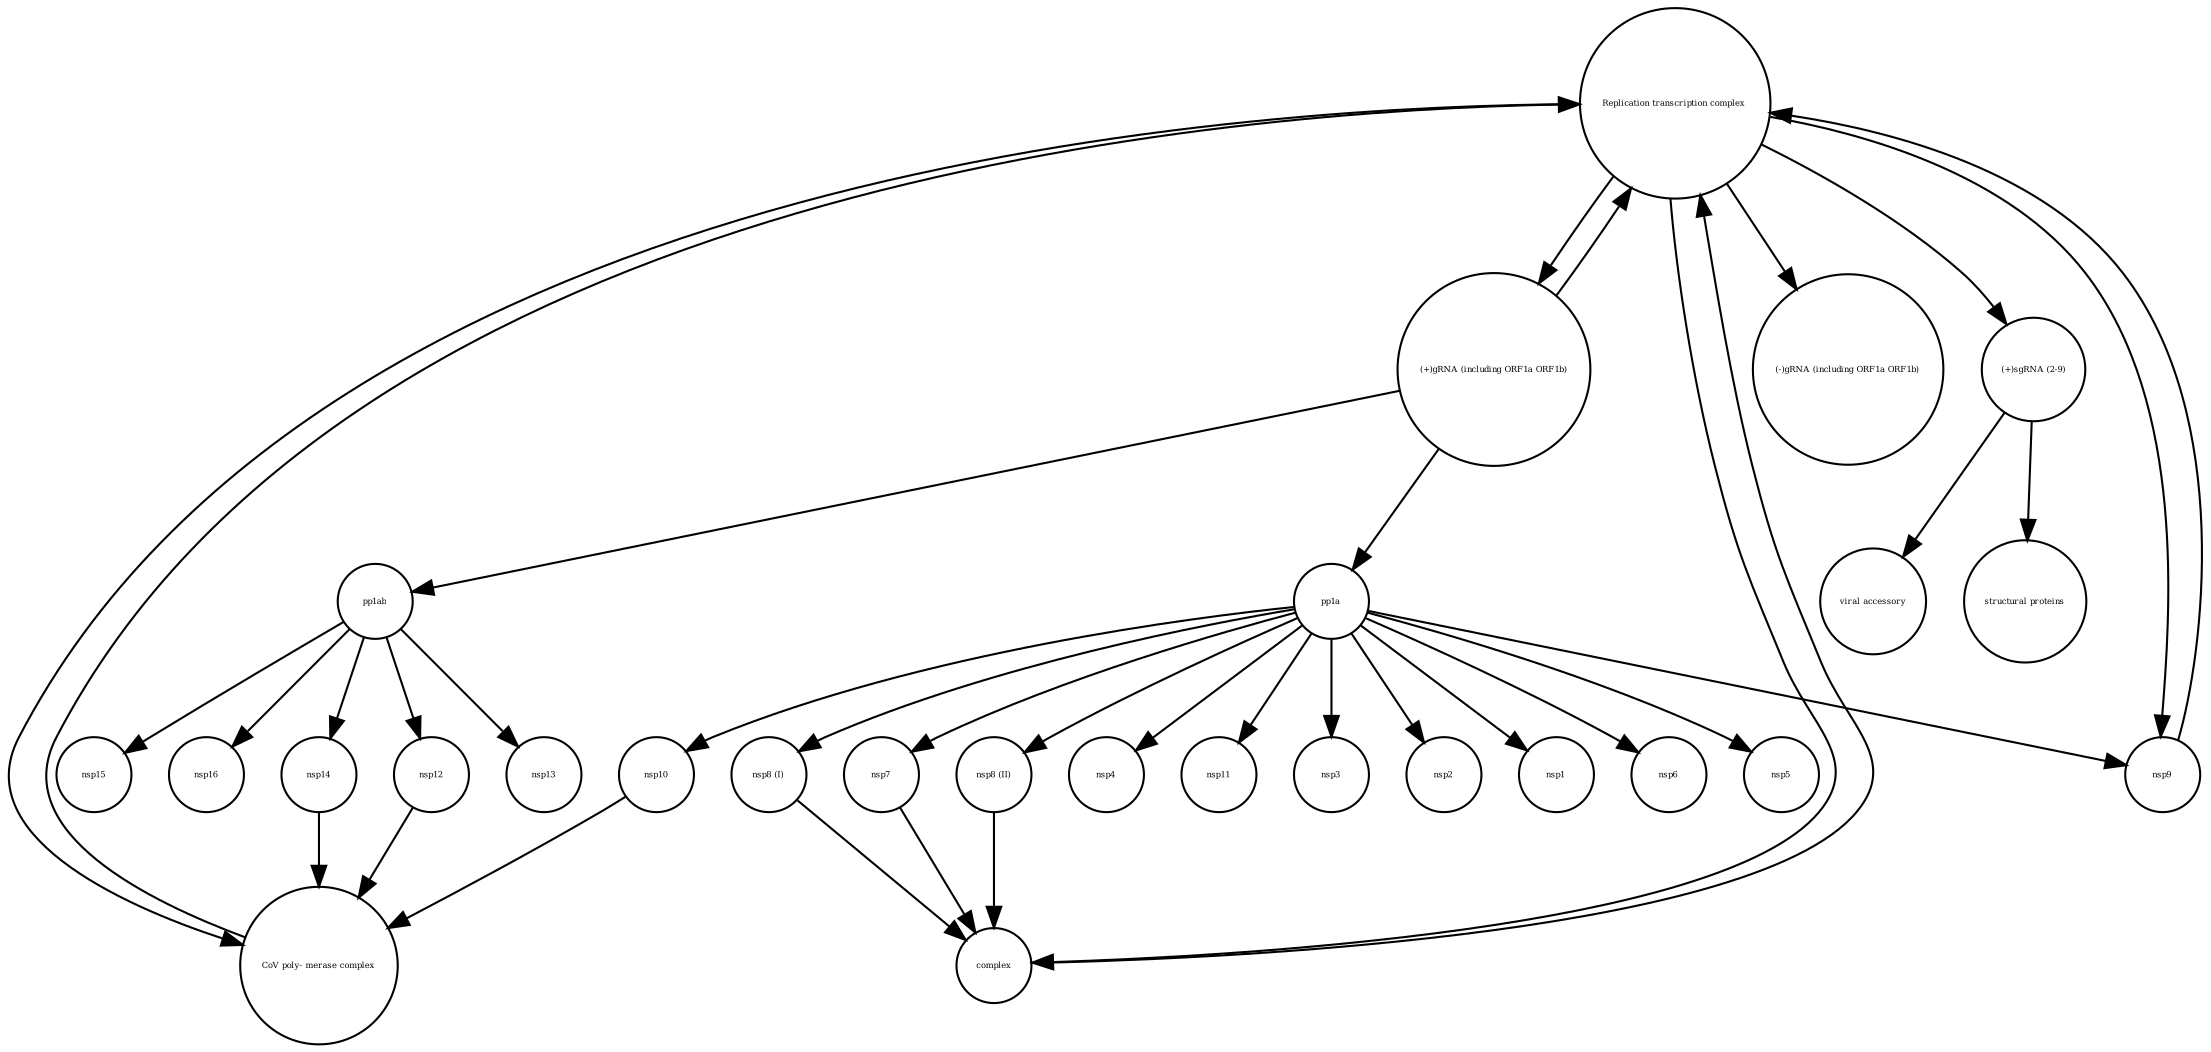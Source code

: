 strict digraph  {
"(+)sgRNA (2-9)" [annotation="", bipartite=0, cls="nucleic acid feature", fontsize=4, label="(+)sgRNA (2-9)", shape=circle];
pp1a [annotation="", bipartite=0, cls=macromolecule, fontsize=4, label=pp1a, shape=circle];
nsp7 [annotation="", bipartite=0, cls=macromolecule, fontsize=4, label=nsp7, shape=circle];
"nsp8 (II)" [annotation="", bipartite=0, cls=macromolecule, fontsize=4, label="nsp8 (II)", shape=circle];
"viral accessory" [annotation="", bipartite=0, cls=macromolecule, fontsize=4, label="viral accessory", shape=circle];
nsp12 [annotation="", bipartite=0, cls=macromolecule, fontsize=4, label=nsp12, shape=circle];
nsp15 [annotation="", bipartite=0, cls=macromolecule, fontsize=4, label=nsp15, shape=circle];
nsp2 [annotation="", bipartite=0, cls=macromolecule, fontsize=4, label=nsp2, shape=circle];
nsp1 [annotation="", bipartite=0, cls=macromolecule, fontsize=4, label=nsp1, shape=circle];
nsp16 [annotation="", bipartite=0, cls=macromolecule, fontsize=4, label=nsp16, shape=circle];
"(+)gRNA (including ORF1a ORF1b)" [annotation="", bipartite=0, cls="nucleic acid feature", fontsize=4, label="(+)gRNA (including ORF1a ORF1b)", shape=circle];
pp1ab [annotation="", bipartite=0, cls=macromolecule, fontsize=4, label=pp1ab, shape=circle];
nsp6 [annotation="", bipartite=0, cls=macromolecule, fontsize=4, label=nsp6, shape=circle];
nsp10 [annotation="", bipartite=0, cls=macromolecule, fontsize=4, label=nsp10, shape=circle];
nsp5 [annotation="", bipartite=0, cls=macromolecule, fontsize=4, label=nsp5, shape=circle];
nsp13 [annotation="", bipartite=0, cls=macromolecule, fontsize=4, label=nsp13, shape=circle];
nsp4 [annotation="", bipartite=0, cls=macromolecule, fontsize=4, label=nsp4, shape=circle];
complex [annotation="", bipartite=0, cls=complex, fontsize=4, label=complex, shape=circle];
"nsp8 (I)" [annotation="", bipartite=0, cls=macromolecule, fontsize=4, label="nsp8 (I)", shape=circle];
"structural proteins" [annotation="", bipartite=0, cls=macromolecule, fontsize=4, label="structural proteins", shape=circle];
"(-)gRNA (including ORF1a ORF1b)" [annotation="", bipartite=0, cls="nucleic acid feature", fontsize=4, label="(-)gRNA (including ORF1a ORF1b)", shape=circle];
nsp11 [annotation="", bipartite=0, cls=macromolecule, fontsize=4, label=nsp11, shape=circle];
"Replication transcription complex " [annotation="", bipartite=0, cls=complex, fontsize=4, label="Replication transcription complex ", shape=circle];
nsp9 [annotation="", bipartite=0, cls=macromolecule, fontsize=4, label=nsp9, shape=circle];
nsp3 [annotation="", bipartite=0, cls=macromolecule, fontsize=4, label=nsp3, shape=circle];
nsp14 [annotation="", bipartite=0, cls=macromolecule, fontsize=4, label=nsp14, shape=circle];
"CoV poly- merase complex" [annotation="", bipartite=0, cls=complex, fontsize=4, label="CoV poly- merase complex", shape=circle];
"(+)sgRNA (2-9)" -> "viral accessory"  [annotation="", interaction_type="necessary stimulation"];
"(+)sgRNA (2-9)" -> "structural proteins"  [annotation="", interaction_type="necessary stimulation"];
pp1a -> nsp4  [annotation="", interaction_type=production];
pp1a -> "nsp8 (I)"  [annotation="", interaction_type=production];
pp1a -> nsp9  [annotation="", interaction_type=production];
pp1a -> nsp3  [annotation="", interaction_type=production];
pp1a -> nsp6  [annotation="", interaction_type=production];
pp1a -> nsp7  [annotation="", interaction_type=production];
pp1a -> "nsp8 (II)"  [annotation="", interaction_type=production];
pp1a -> nsp11  [annotation="", interaction_type=production];
pp1a -> nsp2  [annotation="", interaction_type=production];
pp1a -> nsp1  [annotation="", interaction_type=production];
pp1a -> nsp10  [annotation="", interaction_type=production];
pp1a -> nsp5  [annotation="", interaction_type=production];
nsp7 -> complex  [annotation="", interaction_type=production];
"nsp8 (II)" -> complex  [annotation="", interaction_type=production];
nsp12 -> "CoV poly- merase complex"  [annotation="", interaction_type=production];
"(+)gRNA (including ORF1a ORF1b)" -> pp1a  [annotation="", interaction_type="necessary stimulation"];
"(+)gRNA (including ORF1a ORF1b)" -> "Replication transcription complex "  [annotation="", interaction_type=production];
"(+)gRNA (including ORF1a ORF1b)" -> pp1ab  [annotation="", interaction_type="necessary stimulation"];
pp1ab -> nsp14  [annotation="", interaction_type=production];
pp1ab -> nsp12  [annotation="", interaction_type=production];
pp1ab -> nsp15  [annotation="", interaction_type=production];
pp1ab -> nsp16  [annotation="", interaction_type=production];
pp1ab -> nsp13  [annotation="", interaction_type=production];
nsp10 -> "CoV poly- merase complex"  [annotation="", interaction_type=production];
complex -> "Replication transcription complex "  [annotation="", interaction_type=production];
"nsp8 (I)" -> complex  [annotation="", interaction_type=production];
"Replication transcription complex " -> "(+)sgRNA (2-9)"  [annotation="", interaction_type="necessary stimulation"];
"Replication transcription complex " -> complex  [annotation="", interaction_type=production];
"Replication transcription complex " -> nsp9  [annotation="", interaction_type=production];
"Replication transcription complex " -> "(+)gRNA (including ORF1a ORF1b)"  [annotation="", interaction_type=production];
"Replication transcription complex " -> "(-)gRNA (including ORF1a ORF1b)"  [annotation="", interaction_type=production];
"Replication transcription complex " -> "CoV poly- merase complex"  [annotation="", interaction_type=production];
nsp9 -> "Replication transcription complex "  [annotation="", interaction_type=production];
nsp14 -> "CoV poly- merase complex"  [annotation="", interaction_type=production];
"CoV poly- merase complex" -> "Replication transcription complex "  [annotation="", interaction_type=production];
}
